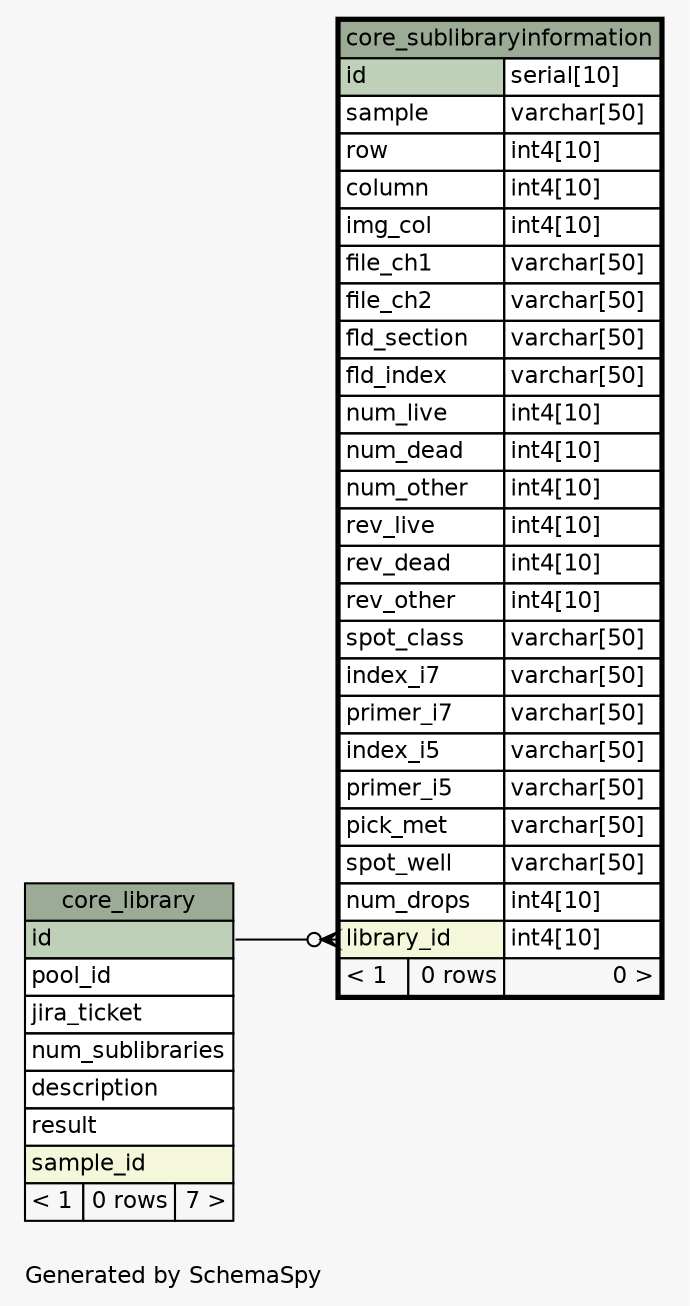 // dot 2.36.0 on Mac OS X 10.9.5
// SchemaSpy rev 590
digraph "oneDegreeRelationshipsDiagram" {
  graph [
    rankdir="RL"
    bgcolor="#f7f7f7"
    label="\nGenerated by SchemaSpy"
    labeljust="l"
    nodesep="0.18"
    ranksep="0.46"
    fontname="Helvetica"
    fontsize="11"
  ];
  node [
    fontname="Helvetica"
    fontsize="11"
    shape="plaintext"
  ];
  edge [
    arrowsize="0.8"
  ];
  "core_sublibraryinformation":"library_id":w -> "core_library":"id":e [arrowhead=none dir=back arrowtail=crowodot];
  "core_library" [
    label=<
    <TABLE BORDER="0" CELLBORDER="1" CELLSPACING="0" BGCOLOR="#ffffff">
      <TR><TD COLSPAN="3" BGCOLOR="#9bab96" ALIGN="CENTER">core_library</TD></TR>
      <TR><TD PORT="id" COLSPAN="3" BGCOLOR="#bed1b8" ALIGN="LEFT">id</TD></TR>
      <TR><TD PORT="pool_id" COLSPAN="3" ALIGN="LEFT">pool_id</TD></TR>
      <TR><TD PORT="jira_ticket" COLSPAN="3" ALIGN="LEFT">jira_ticket</TD></TR>
      <TR><TD PORT="num_sublibraries" COLSPAN="3" ALIGN="LEFT">num_sublibraries</TD></TR>
      <TR><TD PORT="description" COLSPAN="3" ALIGN="LEFT">description</TD></TR>
      <TR><TD PORT="result" COLSPAN="3" ALIGN="LEFT">result</TD></TR>
      <TR><TD PORT="sample_id" COLSPAN="3" BGCOLOR="#f4f7da" ALIGN="LEFT">sample_id</TD></TR>
      <TR><TD ALIGN="LEFT" BGCOLOR="#f7f7f7">&lt; 1</TD><TD ALIGN="RIGHT" BGCOLOR="#f7f7f7">0 rows</TD><TD ALIGN="RIGHT" BGCOLOR="#f7f7f7">7 &gt;</TD></TR>
    </TABLE>>
    URL="core_library.html"
    tooltip="core_library"
  ];
  "core_sublibraryinformation" [
    label=<
    <TABLE BORDER="2" CELLBORDER="1" CELLSPACING="0" BGCOLOR="#ffffff">
      <TR><TD COLSPAN="3" BGCOLOR="#9bab96" ALIGN="CENTER">core_sublibraryinformation</TD></TR>
      <TR><TD PORT="id" COLSPAN="2" BGCOLOR="#bed1b8" ALIGN="LEFT">id</TD><TD PORT="id.type" ALIGN="LEFT">serial[10]</TD></TR>
      <TR><TD PORT="sample" COLSPAN="2" ALIGN="LEFT">sample</TD><TD PORT="sample.type" ALIGN="LEFT">varchar[50]</TD></TR>
      <TR><TD PORT="row" COLSPAN="2" ALIGN="LEFT">row</TD><TD PORT="row.type" ALIGN="LEFT">int4[10]</TD></TR>
      <TR><TD PORT="column" COLSPAN="2" ALIGN="LEFT">column</TD><TD PORT="column.type" ALIGN="LEFT">int4[10]</TD></TR>
      <TR><TD PORT="img_col" COLSPAN="2" ALIGN="LEFT">img_col</TD><TD PORT="img_col.type" ALIGN="LEFT">int4[10]</TD></TR>
      <TR><TD PORT="file_ch1" COLSPAN="2" ALIGN="LEFT">file_ch1</TD><TD PORT="file_ch1.type" ALIGN="LEFT">varchar[50]</TD></TR>
      <TR><TD PORT="file_ch2" COLSPAN="2" ALIGN="LEFT">file_ch2</TD><TD PORT="file_ch2.type" ALIGN="LEFT">varchar[50]</TD></TR>
      <TR><TD PORT="fld_section" COLSPAN="2" ALIGN="LEFT">fld_section</TD><TD PORT="fld_section.type" ALIGN="LEFT">varchar[50]</TD></TR>
      <TR><TD PORT="fld_index" COLSPAN="2" ALIGN="LEFT">fld_index</TD><TD PORT="fld_index.type" ALIGN="LEFT">varchar[50]</TD></TR>
      <TR><TD PORT="num_live" COLSPAN="2" ALIGN="LEFT">num_live</TD><TD PORT="num_live.type" ALIGN="LEFT">int4[10]</TD></TR>
      <TR><TD PORT="num_dead" COLSPAN="2" ALIGN="LEFT">num_dead</TD><TD PORT="num_dead.type" ALIGN="LEFT">int4[10]</TD></TR>
      <TR><TD PORT="num_other" COLSPAN="2" ALIGN="LEFT">num_other</TD><TD PORT="num_other.type" ALIGN="LEFT">int4[10]</TD></TR>
      <TR><TD PORT="rev_live" COLSPAN="2" ALIGN="LEFT">rev_live</TD><TD PORT="rev_live.type" ALIGN="LEFT">int4[10]</TD></TR>
      <TR><TD PORT="rev_dead" COLSPAN="2" ALIGN="LEFT">rev_dead</TD><TD PORT="rev_dead.type" ALIGN="LEFT">int4[10]</TD></TR>
      <TR><TD PORT="rev_other" COLSPAN="2" ALIGN="LEFT">rev_other</TD><TD PORT="rev_other.type" ALIGN="LEFT">int4[10]</TD></TR>
      <TR><TD PORT="spot_class" COLSPAN="2" ALIGN="LEFT">spot_class</TD><TD PORT="spot_class.type" ALIGN="LEFT">varchar[50]</TD></TR>
      <TR><TD PORT="index_i7" COLSPAN="2" ALIGN="LEFT">index_i7</TD><TD PORT="index_i7.type" ALIGN="LEFT">varchar[50]</TD></TR>
      <TR><TD PORT="primer_i7" COLSPAN="2" ALIGN="LEFT">primer_i7</TD><TD PORT="primer_i7.type" ALIGN="LEFT">varchar[50]</TD></TR>
      <TR><TD PORT="index_i5" COLSPAN="2" ALIGN="LEFT">index_i5</TD><TD PORT="index_i5.type" ALIGN="LEFT">varchar[50]</TD></TR>
      <TR><TD PORT="primer_i5" COLSPAN="2" ALIGN="LEFT">primer_i5</TD><TD PORT="primer_i5.type" ALIGN="LEFT">varchar[50]</TD></TR>
      <TR><TD PORT="pick_met" COLSPAN="2" ALIGN="LEFT">pick_met</TD><TD PORT="pick_met.type" ALIGN="LEFT">varchar[50]</TD></TR>
      <TR><TD PORT="spot_well" COLSPAN="2" ALIGN="LEFT">spot_well</TD><TD PORT="spot_well.type" ALIGN="LEFT">varchar[50]</TD></TR>
      <TR><TD PORT="num_drops" COLSPAN="2" ALIGN="LEFT">num_drops</TD><TD PORT="num_drops.type" ALIGN="LEFT">int4[10]</TD></TR>
      <TR><TD PORT="library_id" COLSPAN="2" BGCOLOR="#f4f7da" ALIGN="LEFT">library_id</TD><TD PORT="library_id.type" ALIGN="LEFT">int4[10]</TD></TR>
      <TR><TD ALIGN="LEFT" BGCOLOR="#f7f7f7">&lt; 1</TD><TD ALIGN="RIGHT" BGCOLOR="#f7f7f7">0 rows</TD><TD ALIGN="RIGHT" BGCOLOR="#f7f7f7">0 &gt;</TD></TR>
    </TABLE>>
    URL="core_sublibraryinformation.html"
    tooltip="core_sublibraryinformation"
  ];
}
